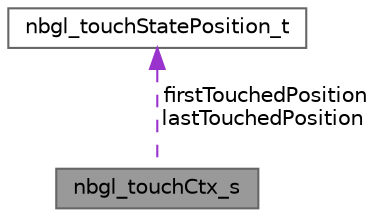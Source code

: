 digraph "nbgl_touchCtx_s"
{
 // LATEX_PDF_SIZE
  bgcolor="transparent";
  edge [fontname=Helvetica,fontsize=10,labelfontname=Helvetica,labelfontsize=10];
  node [fontname=Helvetica,fontsize=10,shape=box,height=0.2,width=0.4];
  Node1 [label="nbgl_touchCtx_s",height=0.2,width=0.4,color="gray40", fillcolor="grey60", style="filled", fontcolor="black",tooltip=" "];
  Node2 -> Node1 [dir="back",color="darkorchid3",style="dashed",label=" firstTouchedPosition\nlastTouchedPosition" ];
  Node2 [label="nbgl_touchStatePosition_t",height=0.2,width=0.4,color="gray40", fillcolor="white", style="filled",URL="$structnbgl__touchStatePosition__t.html",tooltip="The low level Touchscreen event, coming from driver."];
}
